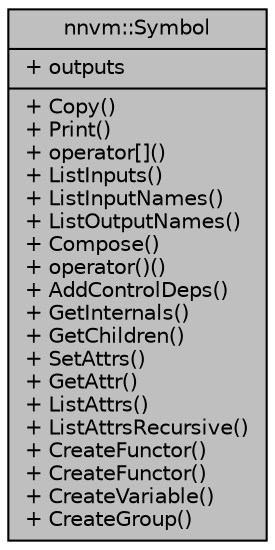 digraph "nnvm::Symbol"
{
 // LATEX_PDF_SIZE
  edge [fontname="Helvetica",fontsize="10",labelfontname="Helvetica",labelfontsize="10"];
  node [fontname="Helvetica",fontsize="10",shape=record];
  Node1 [label="{nnvm::Symbol\n|+ outputs\l|+ Copy()\l+ Print()\l+ operator[]()\l+ ListInputs()\l+ ListInputNames()\l+ ListOutputNames()\l+ Compose()\l+ operator()()\l+ AddControlDeps()\l+ GetInternals()\l+ GetChildren()\l+ SetAttrs()\l+ GetAttr()\l+ ListAttrs()\l+ ListAttrsRecursive()\l+ CreateFunctor()\l+ CreateFunctor()\l+ CreateVariable()\l+ CreateGroup()\l}",height=0.2,width=0.4,color="black", fillcolor="grey75", style="filled", fontcolor="black",tooltip="Symbol is help class used to represent the operator node in Graph."];
}
